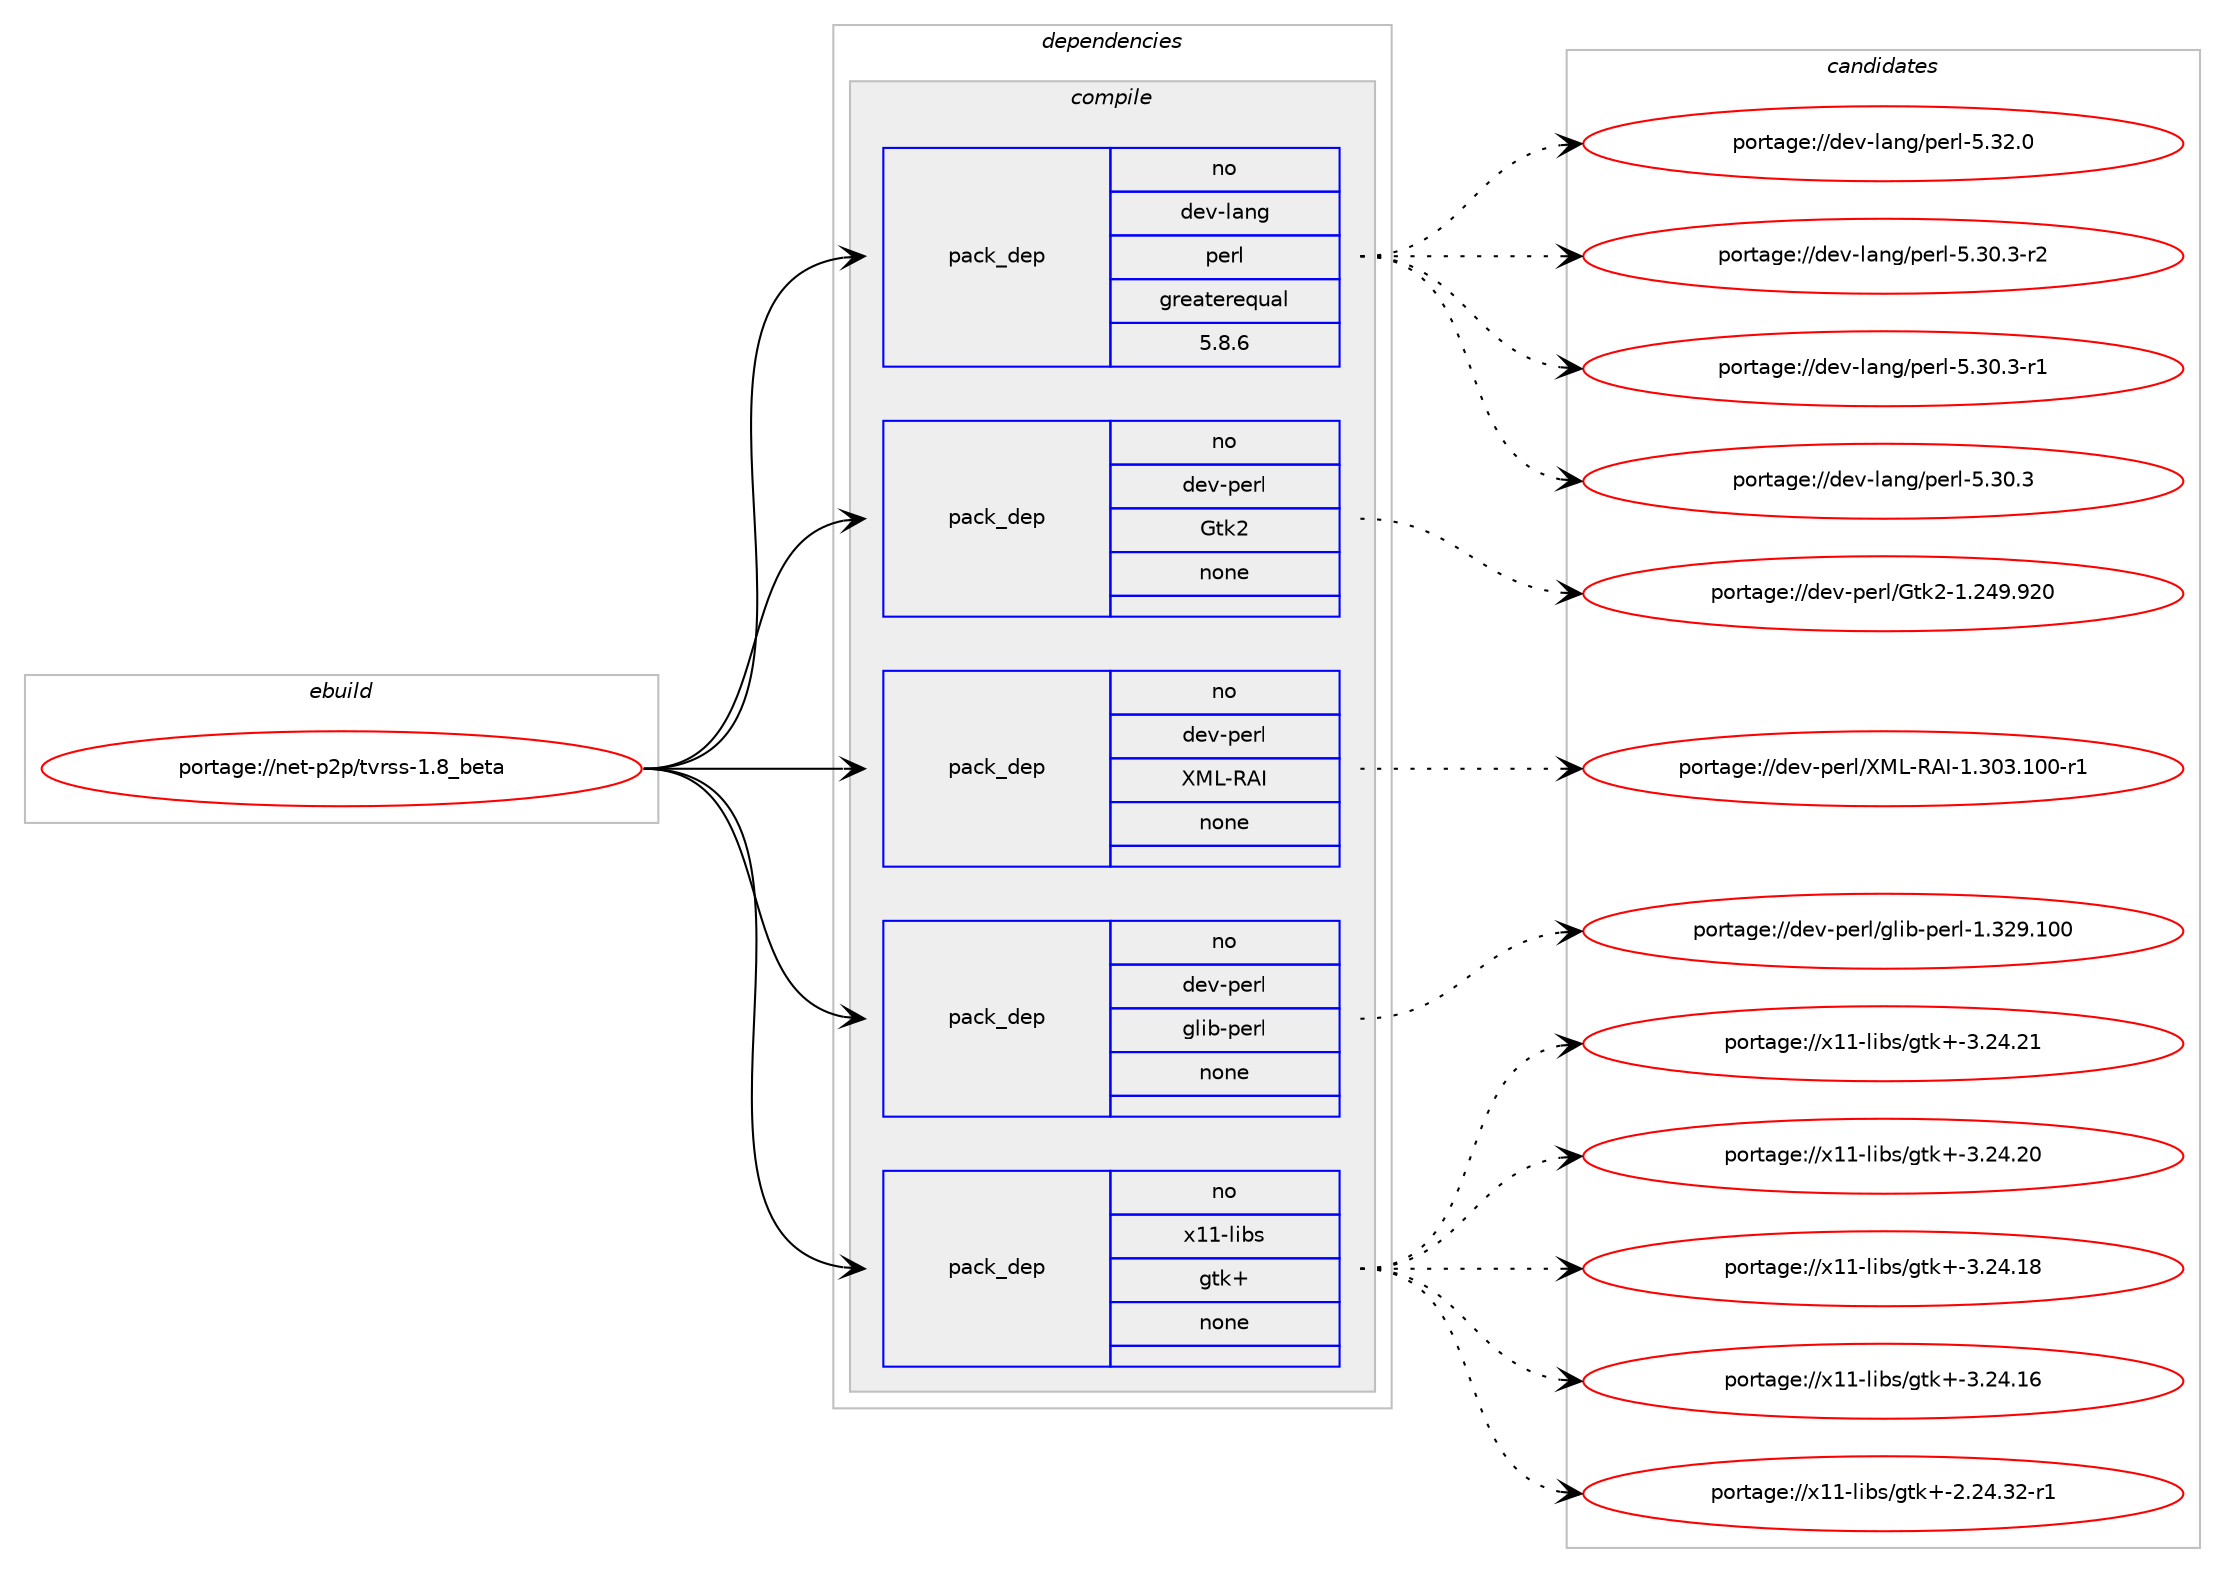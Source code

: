 digraph prolog {

# *************
# Graph options
# *************

newrank=true;
concentrate=true;
compound=true;
graph [rankdir=LR,fontname=Helvetica,fontsize=10,ranksep=1.5];#, ranksep=2.5, nodesep=0.2];
edge  [arrowhead=vee];
node  [fontname=Helvetica,fontsize=10];

# **********
# The ebuild
# **********

subgraph cluster_leftcol {
color=gray;
rank=same;
label=<<i>ebuild</i>>;
id [label="portage://net-p2p/tvrss-1.8_beta", color=red, width=4, href="../net-p2p/tvrss-1.8_beta.svg"];
}

# ****************
# The dependencies
# ****************

subgraph cluster_midcol {
color=gray;
label=<<i>dependencies</i>>;
subgraph cluster_compile {
fillcolor="#eeeeee";
style=filled;
label=<<i>compile</i>>;
subgraph pack3121 {
dependency3713 [label=<<TABLE BORDER="0" CELLBORDER="1" CELLSPACING="0" CELLPADDING="4" WIDTH="220"><TR><TD ROWSPAN="6" CELLPADDING="30">pack_dep</TD></TR><TR><TD WIDTH="110">no</TD></TR><TR><TD>dev-lang</TD></TR><TR><TD>perl</TD></TR><TR><TD>greaterequal</TD></TR><TR><TD>5.8.6</TD></TR></TABLE>>, shape=none, color=blue];
}
id:e -> dependency3713:w [weight=20,style="solid",arrowhead="vee"];
subgraph pack3122 {
dependency3714 [label=<<TABLE BORDER="0" CELLBORDER="1" CELLSPACING="0" CELLPADDING="4" WIDTH="220"><TR><TD ROWSPAN="6" CELLPADDING="30">pack_dep</TD></TR><TR><TD WIDTH="110">no</TD></TR><TR><TD>dev-perl</TD></TR><TR><TD>Gtk2</TD></TR><TR><TD>none</TD></TR><TR><TD></TD></TR></TABLE>>, shape=none, color=blue];
}
id:e -> dependency3714:w [weight=20,style="solid",arrowhead="vee"];
subgraph pack3123 {
dependency3715 [label=<<TABLE BORDER="0" CELLBORDER="1" CELLSPACING="0" CELLPADDING="4" WIDTH="220"><TR><TD ROWSPAN="6" CELLPADDING="30">pack_dep</TD></TR><TR><TD WIDTH="110">no</TD></TR><TR><TD>dev-perl</TD></TR><TR><TD>XML-RAI</TD></TR><TR><TD>none</TD></TR><TR><TD></TD></TR></TABLE>>, shape=none, color=blue];
}
id:e -> dependency3715:w [weight=20,style="solid",arrowhead="vee"];
subgraph pack3124 {
dependency3716 [label=<<TABLE BORDER="0" CELLBORDER="1" CELLSPACING="0" CELLPADDING="4" WIDTH="220"><TR><TD ROWSPAN="6" CELLPADDING="30">pack_dep</TD></TR><TR><TD WIDTH="110">no</TD></TR><TR><TD>dev-perl</TD></TR><TR><TD>glib-perl</TD></TR><TR><TD>none</TD></TR><TR><TD></TD></TR></TABLE>>, shape=none, color=blue];
}
id:e -> dependency3716:w [weight=20,style="solid",arrowhead="vee"];
subgraph pack3125 {
dependency3717 [label=<<TABLE BORDER="0" CELLBORDER="1" CELLSPACING="0" CELLPADDING="4" WIDTH="220"><TR><TD ROWSPAN="6" CELLPADDING="30">pack_dep</TD></TR><TR><TD WIDTH="110">no</TD></TR><TR><TD>x11-libs</TD></TR><TR><TD>gtk+</TD></TR><TR><TD>none</TD></TR><TR><TD></TD></TR></TABLE>>, shape=none, color=blue];
}
id:e -> dependency3717:w [weight=20,style="solid",arrowhead="vee"];
}
subgraph cluster_compileandrun {
fillcolor="#eeeeee";
style=filled;
label=<<i>compile and run</i>>;
}
subgraph cluster_run {
fillcolor="#eeeeee";
style=filled;
label=<<i>run</i>>;
}
}

# **************
# The candidates
# **************

subgraph cluster_choices {
rank=same;
color=gray;
label=<<i>candidates</i>>;

subgraph choice3121 {
color=black;
nodesep=1;
choice10010111845108971101034711210111410845534651504648 [label="portage://dev-lang/perl-5.32.0", color=red, width=4,href="../dev-lang/perl-5.32.0.svg"];
choice100101118451089711010347112101114108455346514846514511450 [label="portage://dev-lang/perl-5.30.3-r2", color=red, width=4,href="../dev-lang/perl-5.30.3-r2.svg"];
choice100101118451089711010347112101114108455346514846514511449 [label="portage://dev-lang/perl-5.30.3-r1", color=red, width=4,href="../dev-lang/perl-5.30.3-r1.svg"];
choice10010111845108971101034711210111410845534651484651 [label="portage://dev-lang/perl-5.30.3", color=red, width=4,href="../dev-lang/perl-5.30.3.svg"];
dependency3713:e -> choice10010111845108971101034711210111410845534651504648:w [style=dotted,weight="100"];
dependency3713:e -> choice100101118451089711010347112101114108455346514846514511450:w [style=dotted,weight="100"];
dependency3713:e -> choice100101118451089711010347112101114108455346514846514511449:w [style=dotted,weight="100"];
dependency3713:e -> choice10010111845108971101034711210111410845534651484651:w [style=dotted,weight="100"];
}
subgraph choice3122 {
color=black;
nodesep=1;
choice1001011184511210111410847711161075045494650525746575048 [label="portage://dev-perl/Gtk2-1.249.920", color=red, width=4,href="../dev-perl/Gtk2-1.249.920.svg"];
dependency3714:e -> choice1001011184511210111410847711161075045494650525746575048:w [style=dotted,weight="100"];
}
subgraph choice3123 {
color=black;
nodesep=1;
choice100101118451121011141084788777645826573454946514851464948484511449 [label="portage://dev-perl/XML-RAI-1.303.100-r1", color=red, width=4,href="../dev-perl/XML-RAI-1.303.100-r1.svg"];
dependency3715:e -> choice100101118451121011141084788777645826573454946514851464948484511449:w [style=dotted,weight="100"];
}
subgraph choice3124 {
color=black;
nodesep=1;
choice1001011184511210111410847103108105984511210111410845494651505746494848 [label="portage://dev-perl/glib-perl-1.329.100", color=red, width=4,href="../dev-perl/glib-perl-1.329.100.svg"];
dependency3716:e -> choice1001011184511210111410847103108105984511210111410845494651505746494848:w [style=dotted,weight="100"];
}
subgraph choice3125 {
color=black;
nodesep=1;
choice1204949451081059811547103116107434551465052465049 [label="portage://x11-libs/gtk+-3.24.21", color=red, width=4,href="../x11-libs/gtk+-3.24.21.svg"];
choice1204949451081059811547103116107434551465052465048 [label="portage://x11-libs/gtk+-3.24.20", color=red, width=4,href="../x11-libs/gtk+-3.24.20.svg"];
choice1204949451081059811547103116107434551465052464956 [label="portage://x11-libs/gtk+-3.24.18", color=red, width=4,href="../x11-libs/gtk+-3.24.18.svg"];
choice1204949451081059811547103116107434551465052464954 [label="portage://x11-libs/gtk+-3.24.16", color=red, width=4,href="../x11-libs/gtk+-3.24.16.svg"];
choice12049494510810598115471031161074345504650524651504511449 [label="portage://x11-libs/gtk+-2.24.32-r1", color=red, width=4,href="../x11-libs/gtk+-2.24.32-r1.svg"];
dependency3717:e -> choice1204949451081059811547103116107434551465052465049:w [style=dotted,weight="100"];
dependency3717:e -> choice1204949451081059811547103116107434551465052465048:w [style=dotted,weight="100"];
dependency3717:e -> choice1204949451081059811547103116107434551465052464956:w [style=dotted,weight="100"];
dependency3717:e -> choice1204949451081059811547103116107434551465052464954:w [style=dotted,weight="100"];
dependency3717:e -> choice12049494510810598115471031161074345504650524651504511449:w [style=dotted,weight="100"];
}
}

}
